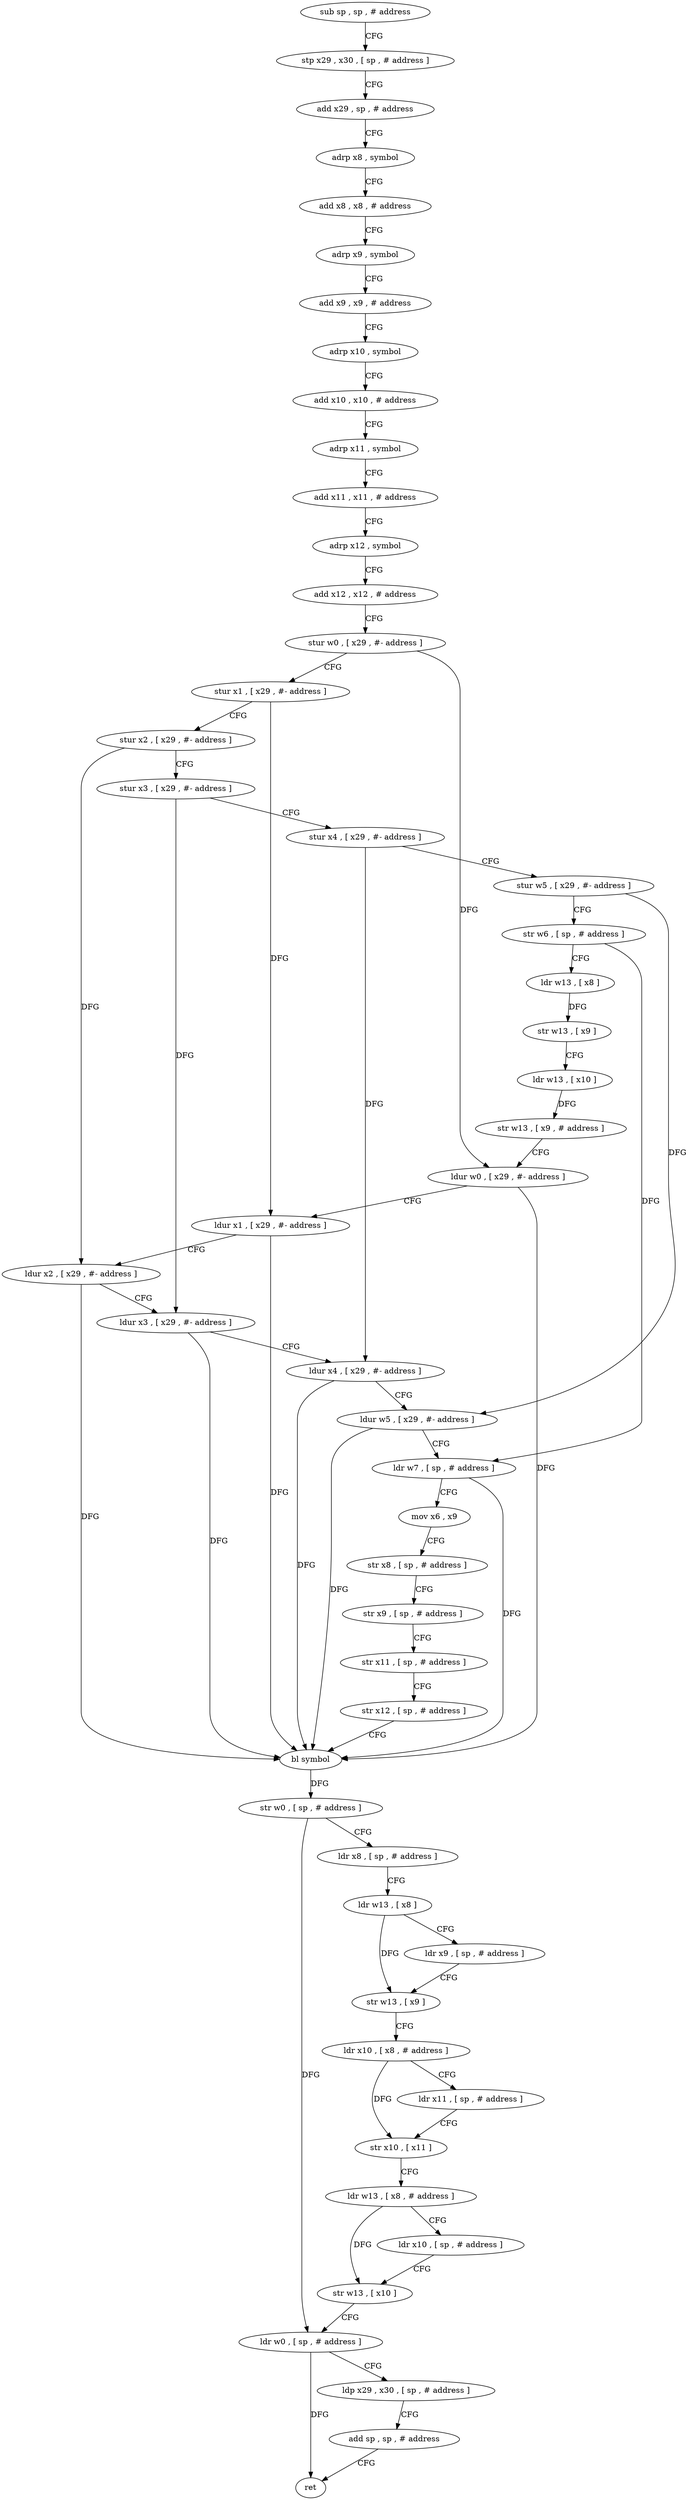 digraph "func" {
"4219576" [label = "sub sp , sp , # address" ]
"4219580" [label = "stp x29 , x30 , [ sp , # address ]" ]
"4219584" [label = "add x29 , sp , # address" ]
"4219588" [label = "adrp x8 , symbol" ]
"4219592" [label = "add x8 , x8 , # address" ]
"4219596" [label = "adrp x9 , symbol" ]
"4219600" [label = "add x9 , x9 , # address" ]
"4219604" [label = "adrp x10 , symbol" ]
"4219608" [label = "add x10 , x10 , # address" ]
"4219612" [label = "adrp x11 , symbol" ]
"4219616" [label = "add x11 , x11 , # address" ]
"4219620" [label = "adrp x12 , symbol" ]
"4219624" [label = "add x12 , x12 , # address" ]
"4219628" [label = "stur w0 , [ x29 , #- address ]" ]
"4219632" [label = "stur x1 , [ x29 , #- address ]" ]
"4219636" [label = "stur x2 , [ x29 , #- address ]" ]
"4219640" [label = "stur x3 , [ x29 , #- address ]" ]
"4219644" [label = "stur x4 , [ x29 , #- address ]" ]
"4219648" [label = "stur w5 , [ x29 , #- address ]" ]
"4219652" [label = "str w6 , [ sp , # address ]" ]
"4219656" [label = "ldr w13 , [ x8 ]" ]
"4219660" [label = "str w13 , [ x9 ]" ]
"4219664" [label = "ldr w13 , [ x10 ]" ]
"4219668" [label = "str w13 , [ x9 , # address ]" ]
"4219672" [label = "ldur w0 , [ x29 , #- address ]" ]
"4219676" [label = "ldur x1 , [ x29 , #- address ]" ]
"4219680" [label = "ldur x2 , [ x29 , #- address ]" ]
"4219684" [label = "ldur x3 , [ x29 , #- address ]" ]
"4219688" [label = "ldur x4 , [ x29 , #- address ]" ]
"4219692" [label = "ldur w5 , [ x29 , #- address ]" ]
"4219696" [label = "ldr w7 , [ sp , # address ]" ]
"4219700" [label = "mov x6 , x9" ]
"4219704" [label = "str x8 , [ sp , # address ]" ]
"4219708" [label = "str x9 , [ sp , # address ]" ]
"4219712" [label = "str x11 , [ sp , # address ]" ]
"4219716" [label = "str x12 , [ sp , # address ]" ]
"4219720" [label = "bl symbol" ]
"4219724" [label = "str w0 , [ sp , # address ]" ]
"4219728" [label = "ldr x8 , [ sp , # address ]" ]
"4219732" [label = "ldr w13 , [ x8 ]" ]
"4219736" [label = "ldr x9 , [ sp , # address ]" ]
"4219740" [label = "str w13 , [ x9 ]" ]
"4219744" [label = "ldr x10 , [ x8 , # address ]" ]
"4219748" [label = "ldr x11 , [ sp , # address ]" ]
"4219752" [label = "str x10 , [ x11 ]" ]
"4219756" [label = "ldr w13 , [ x8 , # address ]" ]
"4219760" [label = "ldr x10 , [ sp , # address ]" ]
"4219764" [label = "str w13 , [ x10 ]" ]
"4219768" [label = "ldr w0 , [ sp , # address ]" ]
"4219772" [label = "ldp x29 , x30 , [ sp , # address ]" ]
"4219776" [label = "add sp , sp , # address" ]
"4219780" [label = "ret" ]
"4219576" -> "4219580" [ label = "CFG" ]
"4219580" -> "4219584" [ label = "CFG" ]
"4219584" -> "4219588" [ label = "CFG" ]
"4219588" -> "4219592" [ label = "CFG" ]
"4219592" -> "4219596" [ label = "CFG" ]
"4219596" -> "4219600" [ label = "CFG" ]
"4219600" -> "4219604" [ label = "CFG" ]
"4219604" -> "4219608" [ label = "CFG" ]
"4219608" -> "4219612" [ label = "CFG" ]
"4219612" -> "4219616" [ label = "CFG" ]
"4219616" -> "4219620" [ label = "CFG" ]
"4219620" -> "4219624" [ label = "CFG" ]
"4219624" -> "4219628" [ label = "CFG" ]
"4219628" -> "4219632" [ label = "CFG" ]
"4219628" -> "4219672" [ label = "DFG" ]
"4219632" -> "4219636" [ label = "CFG" ]
"4219632" -> "4219676" [ label = "DFG" ]
"4219636" -> "4219640" [ label = "CFG" ]
"4219636" -> "4219680" [ label = "DFG" ]
"4219640" -> "4219644" [ label = "CFG" ]
"4219640" -> "4219684" [ label = "DFG" ]
"4219644" -> "4219648" [ label = "CFG" ]
"4219644" -> "4219688" [ label = "DFG" ]
"4219648" -> "4219652" [ label = "CFG" ]
"4219648" -> "4219692" [ label = "DFG" ]
"4219652" -> "4219656" [ label = "CFG" ]
"4219652" -> "4219696" [ label = "DFG" ]
"4219656" -> "4219660" [ label = "DFG" ]
"4219660" -> "4219664" [ label = "CFG" ]
"4219664" -> "4219668" [ label = "DFG" ]
"4219668" -> "4219672" [ label = "CFG" ]
"4219672" -> "4219676" [ label = "CFG" ]
"4219672" -> "4219720" [ label = "DFG" ]
"4219676" -> "4219680" [ label = "CFG" ]
"4219676" -> "4219720" [ label = "DFG" ]
"4219680" -> "4219684" [ label = "CFG" ]
"4219680" -> "4219720" [ label = "DFG" ]
"4219684" -> "4219688" [ label = "CFG" ]
"4219684" -> "4219720" [ label = "DFG" ]
"4219688" -> "4219692" [ label = "CFG" ]
"4219688" -> "4219720" [ label = "DFG" ]
"4219692" -> "4219696" [ label = "CFG" ]
"4219692" -> "4219720" [ label = "DFG" ]
"4219696" -> "4219700" [ label = "CFG" ]
"4219696" -> "4219720" [ label = "DFG" ]
"4219700" -> "4219704" [ label = "CFG" ]
"4219704" -> "4219708" [ label = "CFG" ]
"4219708" -> "4219712" [ label = "CFG" ]
"4219712" -> "4219716" [ label = "CFG" ]
"4219716" -> "4219720" [ label = "CFG" ]
"4219720" -> "4219724" [ label = "DFG" ]
"4219724" -> "4219728" [ label = "CFG" ]
"4219724" -> "4219768" [ label = "DFG" ]
"4219728" -> "4219732" [ label = "CFG" ]
"4219732" -> "4219736" [ label = "CFG" ]
"4219732" -> "4219740" [ label = "DFG" ]
"4219736" -> "4219740" [ label = "CFG" ]
"4219740" -> "4219744" [ label = "CFG" ]
"4219744" -> "4219748" [ label = "CFG" ]
"4219744" -> "4219752" [ label = "DFG" ]
"4219748" -> "4219752" [ label = "CFG" ]
"4219752" -> "4219756" [ label = "CFG" ]
"4219756" -> "4219760" [ label = "CFG" ]
"4219756" -> "4219764" [ label = "DFG" ]
"4219760" -> "4219764" [ label = "CFG" ]
"4219764" -> "4219768" [ label = "CFG" ]
"4219768" -> "4219772" [ label = "CFG" ]
"4219768" -> "4219780" [ label = "DFG" ]
"4219772" -> "4219776" [ label = "CFG" ]
"4219776" -> "4219780" [ label = "CFG" ]
}
